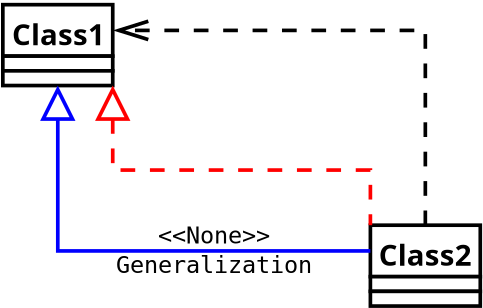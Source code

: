 <?xml version="1.0" encoding="iso-8859-1"?>
<dia:diagram xmlns:dia="http://www.lysator.liu.se/~alla/dia/">
  <dia:layer name="Background" visible="true">  
    <dia:object
     type="UML - Class"
     version="0"
     id="O0"
    >    
      <dia:attribute name="name">      
        <dia:string>#Class1#</dia:string>
      </dia:attribute>
      <dia:attribute name="stereotype">      
        <dia:string>##</dia:string>
      </dia:attribute>
      <dia:attribute name="comment">      
        <dia:string>##</dia:string>
      </dia:attribute>
      <dia:attribute name="attributes"/>
      <dia:attribute name="operations"/>
      <dia:attribute name="templates"/>
      <dia:attribute name="abstract">      
        <dia:boolean val="false"/>
      </dia:attribute>
      <dia:attribute name="visible_attributes">      
        <dia:boolean val="true"/>
      </dia:attribute>
      <dia:attribute name="visible_operations">      
        <dia:boolean val="true"/>
      </dia:attribute>
      <dia:attribute name="visible_comments">      
        <dia:boolean val="false"/>
      </dia:attribute>
      <dia:attribute name="suppress_attributes">      
        <dia:boolean val="false"/>
      </dia:attribute>
      <dia:attribute name="suppress_operations">      
        <dia:boolean val="false"/>
      </dia:attribute>
      <dia:attribute name="wrap_operations">      
        <dia:boolean val="false"/>
      </dia:attribute>
      <dia:attribute name="wrap_after_char">      
        <dia:int val="40"/>
      </dia:attribute>
      <dia:attribute name="comment_line_length">      
        <dia:int val="40"/>
      </dia:attribute>
      <dia:attribute name="comment_tagging">      
        <dia:boolean val="false"/>
      </dia:attribute>
      <dia:attribute name="obj_pos">      
        <dia:point val="0,0"/>
      </dia:attribute>
      <dia:attribute name="obj_bb">      
        <dia:rectangle val="-0.05,-0.05;3.2,2.25"/>
      </dia:attribute>
      <dia:attribute name="elem_corner">      
        <dia:point val="0,0"/>
      </dia:attribute>
      <dia:attribute name="elem_width">      
        <dia:real val="3.15"/>
      </dia:attribute>
      <dia:attribute name="elem_height">      
        <dia:real val="2.2"/>
      </dia:attribute>
      <dia:attribute name="line_color">      
        <dia:color val="#000000"/>
      </dia:attribute>
      <dia:attribute name="fill_color">      
        <dia:color val="#ffffff"/>
      </dia:attribute>
      <dia:attribute name="text_color">      
        <dia:color val="#000000"/>
      </dia:attribute>
      <dia:attribute name="normal_font">      
        <dia:font
         family="monospace"
         style="0"
         name="Courier"
        />
      </dia:attribute>
      <dia:attribute name="abstract_font">      
        <dia:font
         family="monospace"
         style="88"
         name="Courier-BoldOblique"
        />
      </dia:attribute>
      <dia:attribute name="polymorphic_font">      
        <dia:font
         family="monospace"
         style="8"
         name="Courier-Oblique"
        />
      </dia:attribute>
      <dia:attribute name="classname_font">      
        <dia:font
         family="sans"
         style="80"
         name="Helvetica-Bold"
        />
      </dia:attribute>
      <dia:attribute name="abstract_classname_font">      
        <dia:font
         family="sans"
         style="88"
         name="Helvetica-BoldOblique"
        />
      </dia:attribute>
      <dia:attribute name="comment_font">      
        <dia:font
         family="sans"
         style="8"
         name="Helvetica-Oblique"
        />
      </dia:attribute>
      <dia:attribute name="normal_font_height">      
        <dia:real val="0.8"/>
      </dia:attribute>
      <dia:attribute name="abstract_font_height">      
        <dia:real val="0.8"/>
      </dia:attribute>
      <dia:attribute name="polymorphic_font_height">      
        <dia:real val="0.8"/>
      </dia:attribute>
      <dia:attribute name="classname_font_height">      
        <dia:real val="1"/>
      </dia:attribute>
      <dia:attribute name="abstract_classname_font_height">      
        <dia:real val="1"/>
      </dia:attribute>
      <dia:attribute name="comment_font_height">      
        <dia:real val="1"/>
      </dia:attribute>
      <dia:attribute name="template">      
        <dia:boolean val="false"/>
      </dia:attribute>
    </dia:object>
    <dia:object
     type="UML - Class"
     version="0"
     id="O1"
    >    
      <dia:attribute name="name">      
        <dia:string>#Class2#</dia:string>
      </dia:attribute>
      <dia:attribute name="stereotype">      
        <dia:string>##</dia:string>
      </dia:attribute>
      <dia:attribute name="comment">      
        <dia:string>##</dia:string>
      </dia:attribute>
      <dia:attribute name="attributes"/>
      <dia:attribute name="operations"/>
      <dia:attribute name="templates"/>
      <dia:attribute name="abstract">      
        <dia:boolean val="false"/>
      </dia:attribute>
      <dia:attribute name="visible_attributes">      
        <dia:boolean val="true"/>
      </dia:attribute>
      <dia:attribute name="visible_operations">      
        <dia:boolean val="true"/>
      </dia:attribute>
      <dia:attribute name="visible_comments">      
        <dia:boolean val="false"/>
      </dia:attribute>
      <dia:attribute name="suppress_attributes">      
        <dia:boolean val="false"/>
      </dia:attribute>
      <dia:attribute name="suppress_operations">      
        <dia:boolean val="false"/>
      </dia:attribute>
      <dia:attribute name="wrap_operations">      
        <dia:boolean val="false"/>
      </dia:attribute>
      <dia:attribute name="wrap_after_char">      
        <dia:int val="40"/>
      </dia:attribute>
      <dia:attribute name="comment_line_length">      
        <dia:int val="40"/>
      </dia:attribute>
      <dia:attribute name="comment_tagging">      
        <dia:boolean val="false"/>
      </dia:attribute>
      <dia:attribute name="obj_pos">      
        <dia:point val="10,6"/>
      </dia:attribute>
      <dia:attribute name="obj_bb">      
        <dia:rectangle val="9.95,5.95;13.2,8.25"/>
      </dia:attribute>
      <dia:attribute name="elem_corner">      
        <dia:point val="10,6"/>
      </dia:attribute>
      <dia:attribute name="elem_width">      
        <dia:real val="3.15"/>
      </dia:attribute>
      <dia:attribute name="elem_height">      
        <dia:real val="2.2"/>
      </dia:attribute>
      <dia:attribute name="line_color">      
        <dia:color val="#000000"/>
      </dia:attribute>
      <dia:attribute name="fill_color">      
        <dia:color val="#ffffff"/>
      </dia:attribute>
      <dia:attribute name="text_color">      
        <dia:color val="#000000"/>
      </dia:attribute>
      <dia:attribute name="normal_font">      
        <dia:font
         family="monospace"
         style="0"
         name="Courier"
        />
      </dia:attribute>
      <dia:attribute name="abstract_font">      
        <dia:font
         family="monospace"
         style="88"
         name="Courier-BoldOblique"
        />
      </dia:attribute>
      <dia:attribute name="polymorphic_font">      
        <dia:font
         family="monospace"
         style="8"
         name="Courier-Oblique"
        />
      </dia:attribute>
      <dia:attribute name="classname_font">      
        <dia:font
         family="sans"
         style="80"
         name="Helvetica-Bold"
        />
      </dia:attribute>
      <dia:attribute name="abstract_classname_font">      
        <dia:font
         family="sans"
         style="88"
         name="Helvetica-BoldOblique"
        />
      </dia:attribute>
      <dia:attribute name="comment_font">      
        <dia:font
         family="sans"
         style="8"
         name="Helvetica-Oblique"
        />
      </dia:attribute>
      <dia:attribute name="normal_font_height">      
        <dia:real val="0.8"/>
      </dia:attribute>
      <dia:attribute name="abstract_font_height">      
        <dia:real val="0.8"/>
      </dia:attribute>
      <dia:attribute name="polymorphic_font_height">      
        <dia:real val="0.8"/>
      </dia:attribute>
      <dia:attribute name="classname_font_height">      
        <dia:real val="1"/>
      </dia:attribute>
      <dia:attribute name="abstract_classname_font_height">      
        <dia:real val="1"/>
      </dia:attribute>
      <dia:attribute name="comment_font_height">      
        <dia:real val="1"/>
      </dia:attribute>
      <dia:attribute name="template">      
        <dia:boolean val="false"/>
      </dia:attribute>
    </dia:object>
    <dia:object
     type="UML - Generalization"
     version="1"
     id="O2"
    >    
      <dia:attribute name="name">      
        <dia:string>#Generalization#</dia:string>
      </dia:attribute>
      <dia:attribute name="stereotype">      
        <dia:string>#None#</dia:string>
      </dia:attribute>
      <dia:connections>      
        <dia:connection
         handle="0"
         to="O0"
         connection="6"
        />
        <dia:connection
         handle="1"
         to="O1"
         connection="3"
        />
      </dia:connections>
      <dia:attribute name="orth_points">      
        <dia:point val="1.575,2.2"/>
        <dia:point val="1.575,6.7"/>
        <dia:point val="10,6.7"/>
      </dia:attribute>
      <dia:attribute name="orth_orient">      
        <dia:enum val="1"/>
        <dia:enum val="0"/>
      </dia:attribute>
      <dia:attribute name="obj_pos">      
        <dia:point val="1.575,2.2"/>
      </dia:attribute>
      <dia:attribute name="obj_bb">      
        <dia:rectangle val="0.725,2.15;10.05,7.6"/>
      </dia:attribute>
      <dia:attribute name="autoroute">      
        <dia:boolean val="false"/>
      </dia:attribute>
      <dia:attribute name="text_color">      
        <dia:color val="#000000"/>
      </dia:attribute>
      <dia:attribute name="line_color">      
        <dia:color val="#000000"/>
      </dia:attribute>
      <dia:attribute name="line_colour">      
        <dia:color val="#0000ff"/>
      </dia:attribute>
    </dia:object>
    <dia:object
     type="UML - Dependency"
     version="1"
     id="O3"
    >    
      <dia:attribute name="name">      
        <dia:string>##</dia:string>
      </dia:attribute>
      <dia:attribute name="stereotype">      
        <dia:string>##</dia:string>
      </dia:attribute>
      <dia:connections>      
        <dia:connection
         handle="0"
         to="O1"
         connection="1"
        />
        <dia:connection
         handle="1"
         to="O0"
         connection="4"
        />
      </dia:connections>
      <dia:attribute name="orth_points">      
        <dia:point val="11.575,6"/>
        <dia:point val="11.575,0.7"/>
        <dia:point val="3.15,0.7"/>
      </dia:attribute>
      <dia:attribute name="orth_orient">      
        <dia:enum val="1"/>
        <dia:enum val="0"/>
      </dia:attribute>
      <dia:attribute name="obj_pos">      
        <dia:point val="11.575,6"/>
      </dia:attribute>
      <dia:attribute name="obj_bb">      
        <dia:rectangle val="2.7,0.25;11.625,7.9"/>
      </dia:attribute>
      <dia:attribute name="autoroute">      
        <dia:boolean val="true"/>
      </dia:attribute>
      <dia:attribute name="text_color">      
        <dia:color val="#000000"/>
      </dia:attribute>
      <dia:attribute name="line_color">      
        <dia:color val="#000000"/>
      </dia:attribute>
      <dia:attribute name="draw_arrow">      
        <dia:boolean val="true"/>
      </dia:attribute>
      <dia:attribute name="line_colour">      
        <dia:color val="#000000"/>
      </dia:attribute>
    </dia:object>
    <dia:object
     type="UML - Realizes"
     version="1"
     id="O4"
    >    
      <dia:attribute name="name">      
        <dia:string>##</dia:string>
      </dia:attribute>
      <dia:attribute name="stereotype">      
        <dia:string>##</dia:string>
      </dia:attribute>
      <dia:connections>      
        <dia:connection
         handle="0"
         to="O0"
         connection="7"
        />
        <dia:connection
         handle="1"
         to="O1"
         connection="0"
        />
      </dia:connections>
      <dia:attribute name="orth_points">      
        <dia:point val="3.15,2.2"/>
        <dia:point val="3.15,4.1"/>
        <dia:point val="10,4.1"/>
        <dia:point val="10,6"/>
      </dia:attribute>
      <dia:attribute name="orth_orient">      
        <dia:enum val="1"/>
        <dia:enum val="0"/>
        <dia:enum val="1"/>
      </dia:attribute>
      <dia:attribute name="obj_pos">      
        <dia:point val="3.15,2.2"/>
      </dia:attribute>
      <dia:attribute name="obj_bb">      
        <dia:rectangle val="2.3,2.15;10.05,6.05"/>
      </dia:attribute>
      <dia:attribute name="autoroute">      
        <dia:boolean val="true"/>
      </dia:attribute>
      <dia:attribute name="text_color">      
        <dia:color val="#000000"/>
      </dia:attribute>
      <dia:attribute name="line_color">      
        <dia:color val="#000000"/>
      </dia:attribute>
      <dia:attribute name="line_colour">      
        <dia:color val="#ff0000"/>
      </dia:attribute>
    </dia:object>
  </dia:layer>
</dia:diagram>
